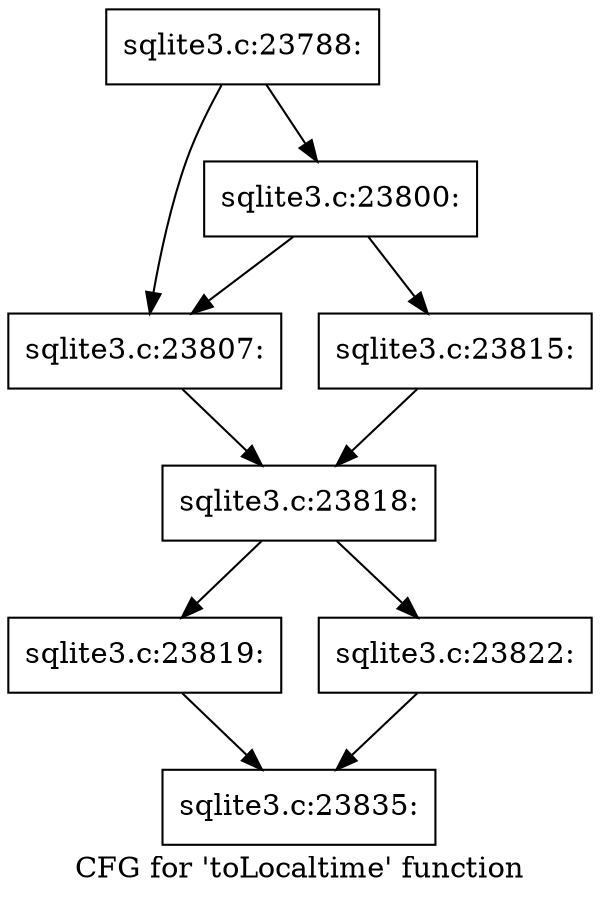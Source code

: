digraph "CFG for 'toLocaltime' function" {
	label="CFG for 'toLocaltime' function";

	Node0x55c0fa776400 [shape=record,label="{sqlite3.c:23788:}"];
	Node0x55c0fa776400 -> Node0x55c0fa778d40;
	Node0x55c0fa776400 -> Node0x55c0fa778e30;
	Node0x55c0fa778e30 [shape=record,label="{sqlite3.c:23800:}"];
	Node0x55c0fa778e30 -> Node0x55c0fa778d40;
	Node0x55c0fa778e30 -> Node0x55c0fa778de0;
	Node0x55c0fa778d40 [shape=record,label="{sqlite3.c:23807:}"];
	Node0x55c0fa778d40 -> Node0x55c0fa778d90;
	Node0x55c0fa778de0 [shape=record,label="{sqlite3.c:23815:}"];
	Node0x55c0fa778de0 -> Node0x55c0fa778d90;
	Node0x55c0fa778d90 [shape=record,label="{sqlite3.c:23818:}"];
	Node0x55c0fa778d90 -> Node0x55c0fa77bcb0;
	Node0x55c0fa778d90 -> Node0x55c0fa77bd00;
	Node0x55c0fa77bcb0 [shape=record,label="{sqlite3.c:23819:}"];
	Node0x55c0fa77bcb0 -> Node0x55c0fa7764f0;
	Node0x55c0fa77bd00 [shape=record,label="{sqlite3.c:23822:}"];
	Node0x55c0fa77bd00 -> Node0x55c0fa7764f0;
	Node0x55c0fa7764f0 [shape=record,label="{sqlite3.c:23835:}"];
}

